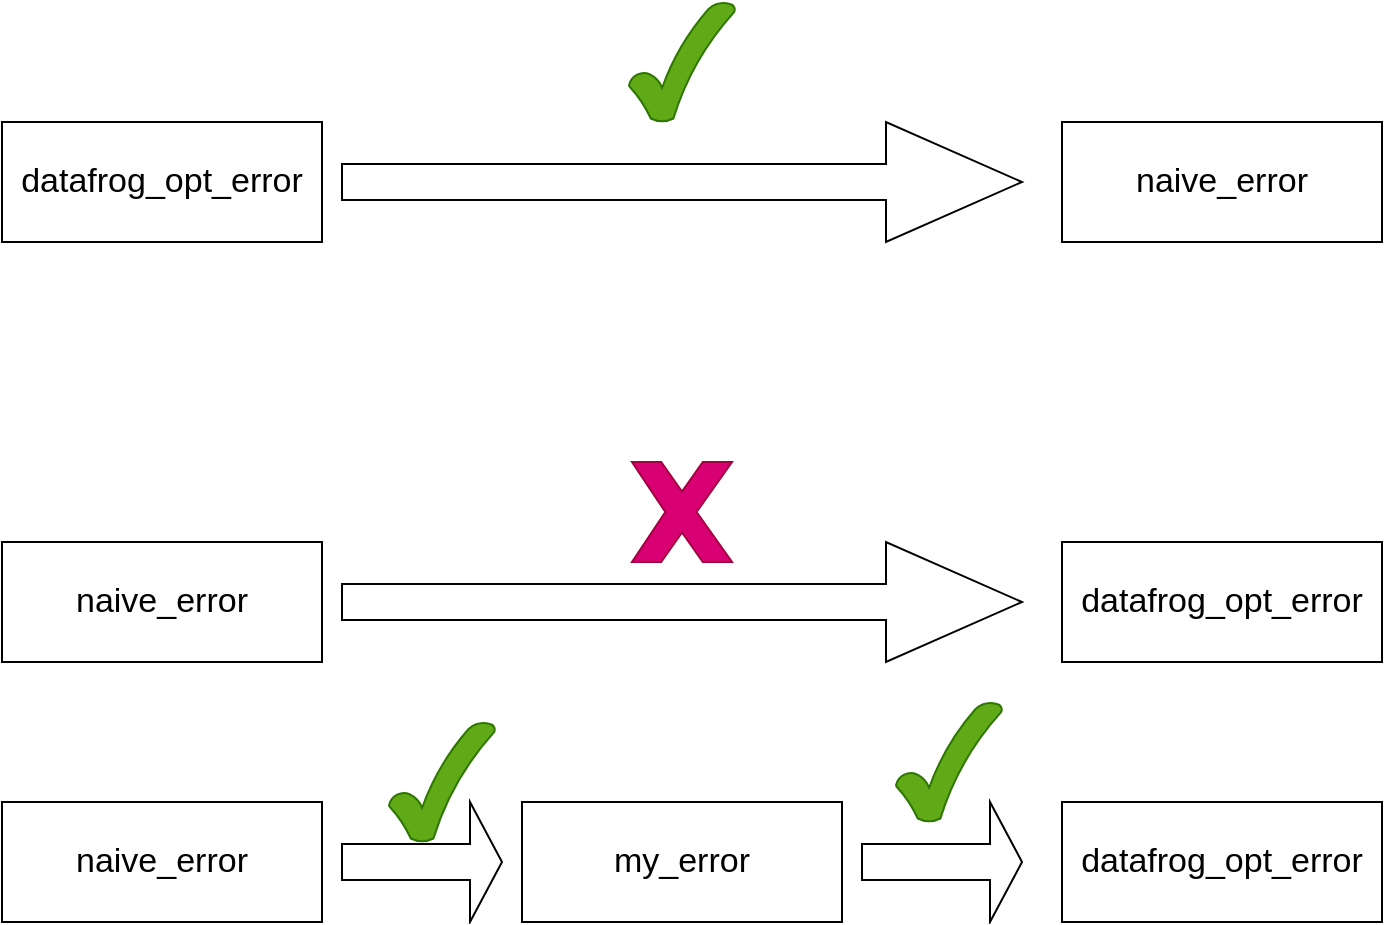 <mxfile version="15.4.0" type="device"><diagram id="cLAbR4vlAiDw4GNWrHlh" name="Page-1"><mxGraphModel dx="1185" dy="688" grid="1" gridSize="10" guides="1" tooltips="1" connect="1" arrows="1" fold="1" page="1" pageScale="1" pageWidth="850" pageHeight="1100" math="0" shadow="0"><root><mxCell id="0"/><mxCell id="1" parent="0"/><mxCell id="aB1ecYCMUisvdLzucybo-1" value="naive_error" style="rounded=0;whiteSpace=wrap;html=1;fontSize=17;" vertex="1" parent="1"><mxGeometry x="120" y="300" width="160" height="60" as="geometry"/></mxCell><mxCell id="aB1ecYCMUisvdLzucybo-2" value="datafrog_opt_error" style="rounded=0;whiteSpace=wrap;html=1;fontSize=17;" vertex="1" parent="1"><mxGeometry x="650" y="300" width="160" height="60" as="geometry"/></mxCell><mxCell id="aB1ecYCMUisvdLzucybo-4" value="" style="verticalLabelPosition=bottom;verticalAlign=top;html=1;shape=mxgraph.basic.x;fontSize=17;fillColor=#d80073;strokeColor=#A50040;fontColor=#ffffff;" vertex="1" parent="1"><mxGeometry x="435" y="260" width="50" height="50" as="geometry"/></mxCell><mxCell id="aB1ecYCMUisvdLzucybo-7" value="naive_error" style="rounded=0;whiteSpace=wrap;html=1;fontSize=17;" vertex="1" parent="1"><mxGeometry x="120" y="430" width="160" height="60" as="geometry"/></mxCell><mxCell id="aB1ecYCMUisvdLzucybo-8" value="datafrog_opt_error" style="rounded=0;whiteSpace=wrap;html=1;fontSize=17;" vertex="1" parent="1"><mxGeometry x="650" y="430" width="160" height="60" as="geometry"/></mxCell><mxCell id="aB1ecYCMUisvdLzucybo-12" value="" style="shape=singleArrow;whiteSpace=wrap;html=1;fontSize=17;" vertex="1" parent="1"><mxGeometry x="290" y="430" width="80" height="60" as="geometry"/></mxCell><mxCell id="aB1ecYCMUisvdLzucybo-13" value="" style="shape=singleArrow;whiteSpace=wrap;html=1;fontSize=17;" vertex="1" parent="1"><mxGeometry x="290" y="300" width="340" height="60" as="geometry"/></mxCell><mxCell id="aB1ecYCMUisvdLzucybo-14" value="my_error" style="rounded=0;whiteSpace=wrap;html=1;fontSize=17;" vertex="1" parent="1"><mxGeometry x="380" y="430" width="160" height="60" as="geometry"/></mxCell><mxCell id="aB1ecYCMUisvdLzucybo-15" value="" style="shape=singleArrow;whiteSpace=wrap;html=1;fontSize=17;" vertex="1" parent="1"><mxGeometry x="550" y="430" width="80" height="60" as="geometry"/></mxCell><mxCell id="aB1ecYCMUisvdLzucybo-16" value="" style="verticalLabelPosition=bottom;verticalAlign=top;html=1;shape=mxgraph.basic.tick;fontSize=17;fillColor=#60a917;strokeColor=#2D7600;fontColor=#ffffff;" vertex="1" parent="1"><mxGeometry x="433.5" y="30" width="53" height="60" as="geometry"/></mxCell><mxCell id="aB1ecYCMUisvdLzucybo-17" value="" style="verticalLabelPosition=bottom;verticalAlign=top;html=1;shape=mxgraph.basic.tick;fontSize=17;fillColor=#60a917;strokeColor=#2D7600;fontColor=#ffffff;" vertex="1" parent="1"><mxGeometry x="567" y="380" width="53" height="60" as="geometry"/></mxCell><mxCell id="aB1ecYCMUisvdLzucybo-18" value="datafrog_opt_error" style="rounded=0;whiteSpace=wrap;html=1;fontSize=17;" vertex="1" parent="1"><mxGeometry x="120" y="90" width="160" height="60" as="geometry"/></mxCell><mxCell id="aB1ecYCMUisvdLzucybo-19" value="naive_error" style="rounded=0;whiteSpace=wrap;html=1;fontSize=17;" vertex="1" parent="1"><mxGeometry x="650" y="90" width="160" height="60" as="geometry"/></mxCell><mxCell id="aB1ecYCMUisvdLzucybo-21" value="" style="shape=singleArrow;whiteSpace=wrap;html=1;fontSize=17;" vertex="1" parent="1"><mxGeometry x="290" y="90" width="340" height="60" as="geometry"/></mxCell><mxCell id="aB1ecYCMUisvdLzucybo-22" value="" style="verticalLabelPosition=bottom;verticalAlign=top;html=1;shape=mxgraph.basic.tick;fontSize=17;fillColor=#60a917;strokeColor=#2D7600;fontColor=#ffffff;" vertex="1" parent="1"><mxGeometry x="313.5" y="390" width="53" height="60" as="geometry"/></mxCell></root></mxGraphModel></diagram></mxfile>